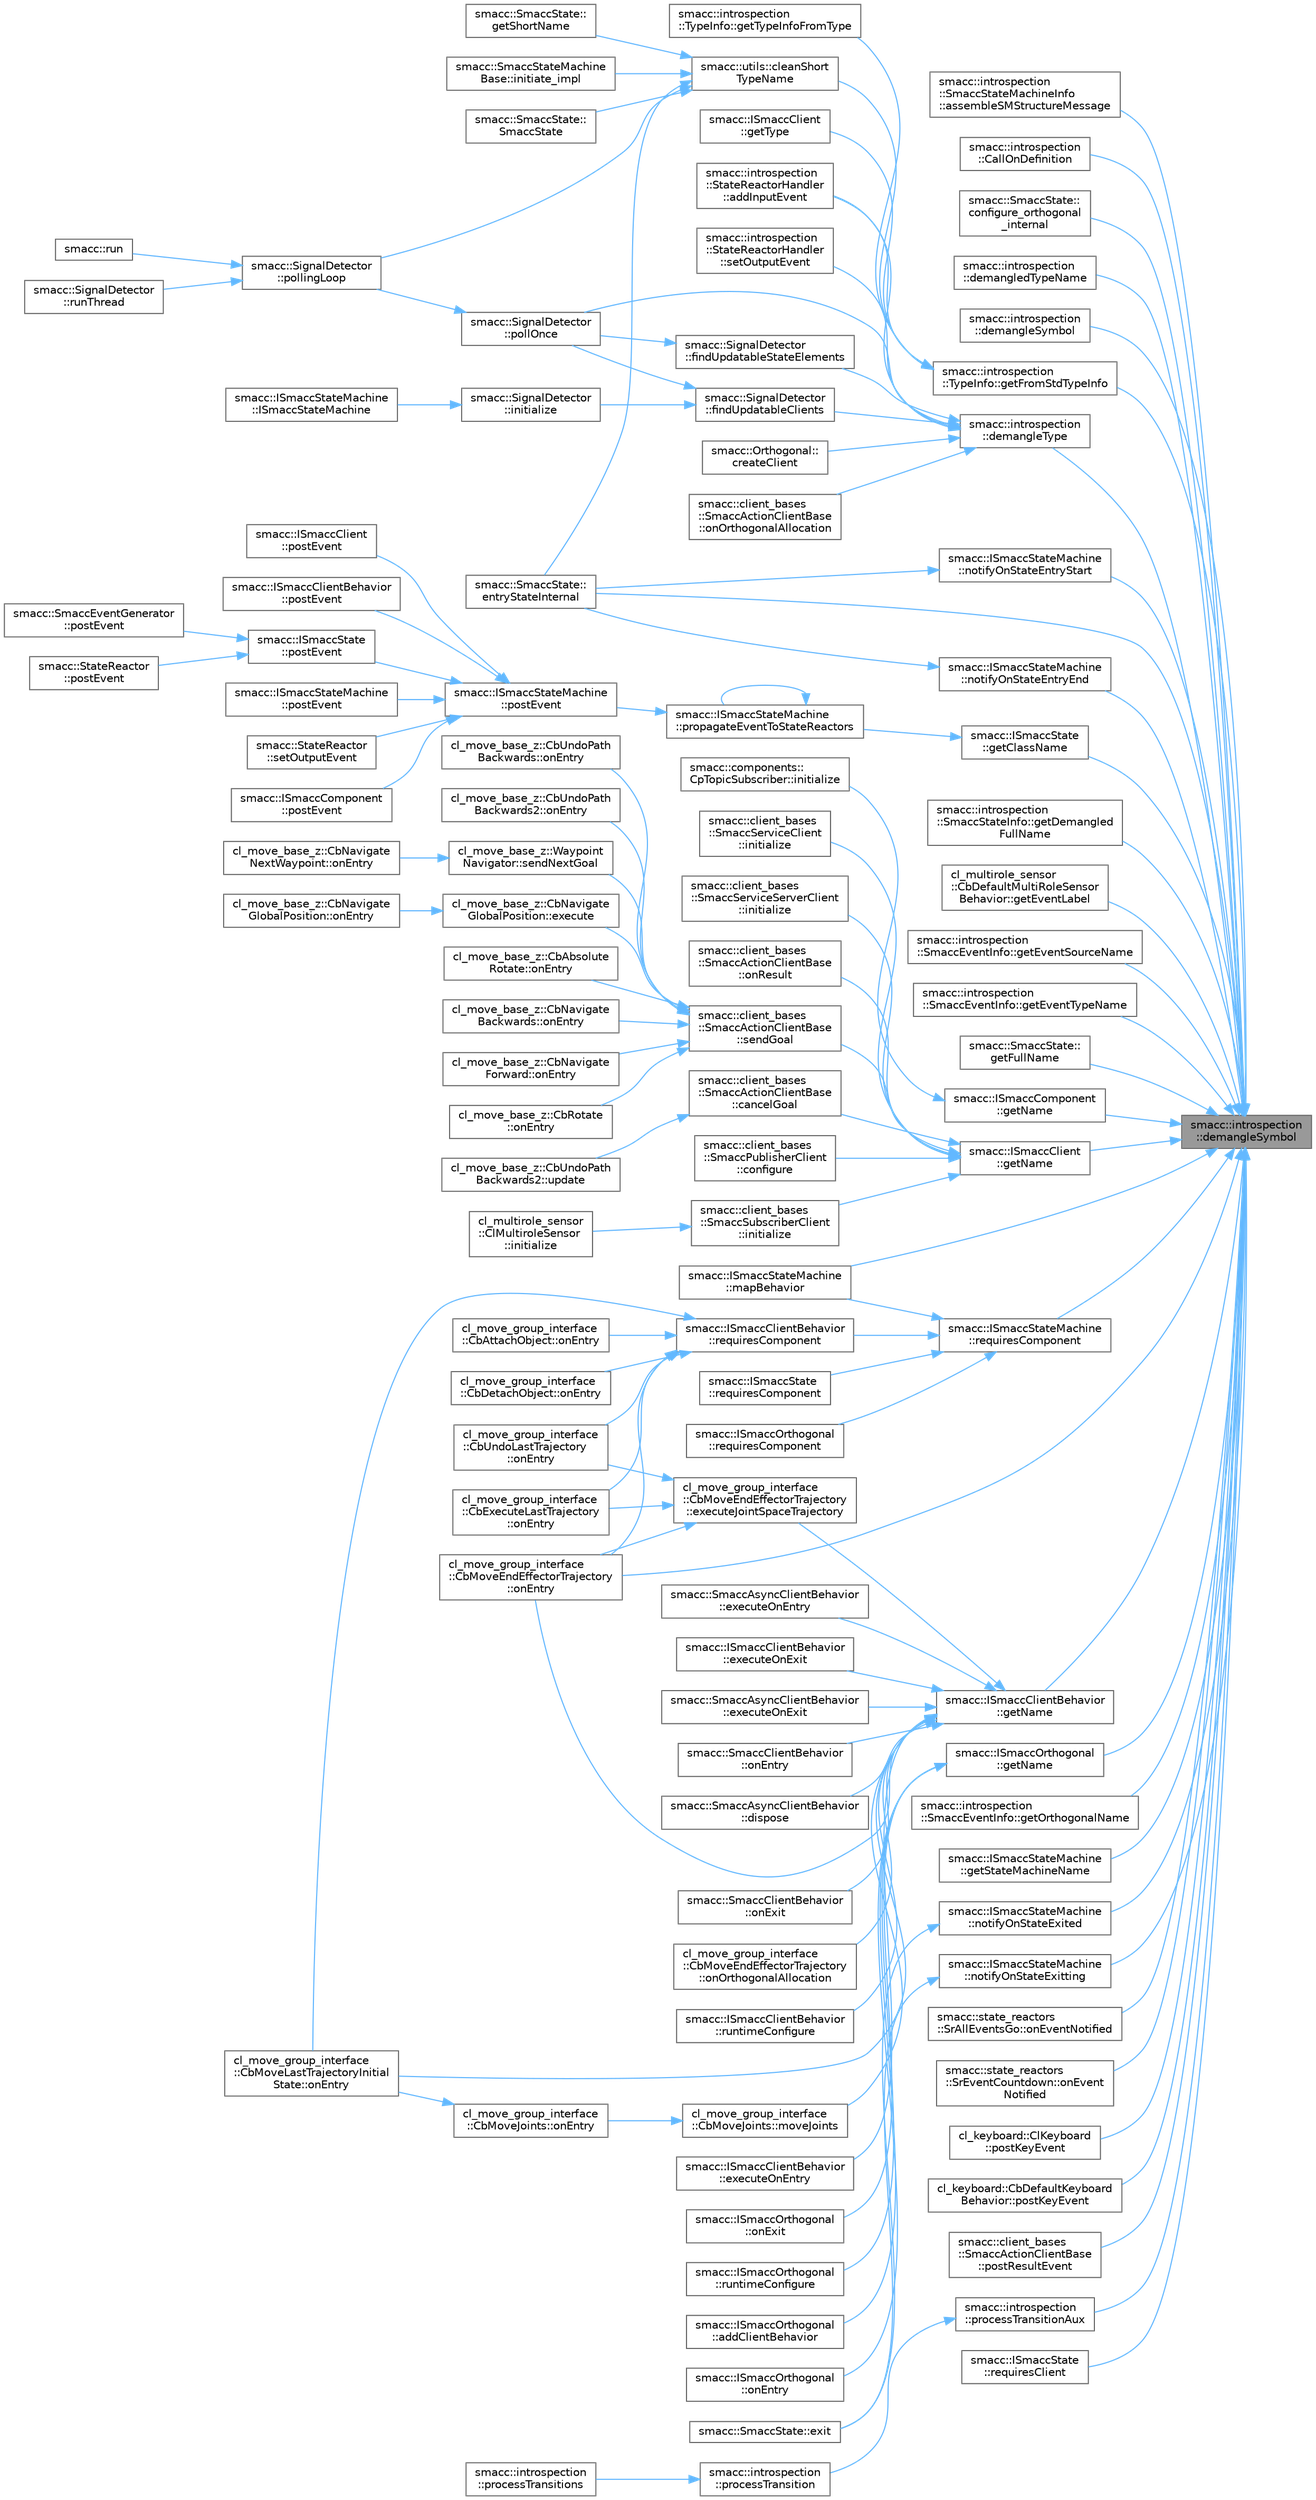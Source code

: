 digraph "smacc::introspection::demangleSymbol"
{
 // LATEX_PDF_SIZE
  bgcolor="transparent";
  edge [fontname=Helvetica,fontsize=10,labelfontname=Helvetica,labelfontsize=10];
  node [fontname=Helvetica,fontsize=10,shape=box,height=0.2,width=0.4];
  rankdir="RL";
  Node1 [label="smacc::introspection\l::demangleSymbol",height=0.2,width=0.4,color="gray40", fillcolor="grey60", style="filled", fontcolor="black",tooltip=" "];
  Node1 -> Node2 [dir="back",color="steelblue1",style="solid"];
  Node2 [label="smacc::introspection\l::SmaccStateMachineInfo\l::assembleSMStructureMessage",height=0.2,width=0.4,color="grey40", fillcolor="white", style="filled",URL="$classsmacc_1_1introspection_1_1SmaccStateMachineInfo.html#a6758065a8d1faaa7c3688cf0dffe9334",tooltip=" "];
  Node1 -> Node3 [dir="back",color="steelblue1",style="solid"];
  Node3 [label="smacc::introspection\l::CallOnDefinition",height=0.2,width=0.4,color="grey40", fillcolor="white", style="filled",URL="$namespacesmacc_1_1introspection.html#a2e0429a906360e0f0313d7ed55e02d23",tooltip=" "];
  Node1 -> Node4 [dir="back",color="steelblue1",style="solid"];
  Node4 [label="smacc::SmaccState::\lconfigure_orthogonal\l_internal",height=0.2,width=0.4,color="grey40", fillcolor="white", style="filled",URL="$classsmacc_1_1SmaccState.html#a1656e6a5fd9ec036267a740a00260bf3",tooltip=" "];
  Node1 -> Node5 [dir="back",color="steelblue1",style="solid"];
  Node5 [label="smacc::introspection\l::demangledTypeName",height=0.2,width=0.4,color="grey40", fillcolor="white", style="filled",URL="$namespacesmacc_1_1introspection.html#af1b3277706c3299b589c3fa801169286",tooltip=" "];
  Node1 -> Node6 [dir="back",color="steelblue1",style="solid"];
  Node6 [label="smacc::introspection\l::demangleSymbol",height=0.2,width=0.4,color="grey40", fillcolor="white", style="filled",URL="$namespacesmacc_1_1introspection.html#a2f495108db3e57604d8d3ff5ef030302",tooltip=" "];
  Node1 -> Node7 [dir="back",color="steelblue1",style="solid"];
  Node7 [label="smacc::introspection\l::demangleType",height=0.2,width=0.4,color="grey40", fillcolor="white", style="filled",URL="$namespacesmacc_1_1introspection.html#a670e39ccea29952859df4e2d0e45077b",tooltip=" "];
  Node7 -> Node8 [dir="back",color="steelblue1",style="solid"];
  Node8 [label="smacc::introspection\l::StateReactorHandler\l::addInputEvent",height=0.2,width=0.4,color="grey40", fillcolor="white", style="filled",URL="$classsmacc_1_1introspection_1_1StateReactorHandler.html#aef392b9521dc4484ef84082844cd3538",tooltip=" "];
  Node7 -> Node9 [dir="back",color="steelblue1",style="solid"];
  Node9 [label="smacc::Orthogonal::\lcreateClient",height=0.2,width=0.4,color="grey40", fillcolor="white", style="filled",URL="$classsmacc_1_1Orthogonal.html#afda12e614a3b6e918a3d2ebc901f9321",tooltip=" "];
  Node7 -> Node10 [dir="back",color="steelblue1",style="solid"];
  Node10 [label="smacc::SignalDetector\l::findUpdatableClients",height=0.2,width=0.4,color="grey40", fillcolor="white", style="filled",URL="$classsmacc_1_1SignalDetector.html#a47ec2df560e2e33758ce3975bece9385",tooltip=" "];
  Node10 -> Node11 [dir="back",color="steelblue1",style="solid"];
  Node11 [label="smacc::SignalDetector\l::initialize",height=0.2,width=0.4,color="grey40", fillcolor="white", style="filled",URL="$classsmacc_1_1SignalDetector.html#a91ab3cd92d8095cdaf8610b50731f04b",tooltip=" "];
  Node11 -> Node12 [dir="back",color="steelblue1",style="solid"];
  Node12 [label="smacc::ISmaccStateMachine\l::ISmaccStateMachine",height=0.2,width=0.4,color="grey40", fillcolor="white", style="filled",URL="$classsmacc_1_1ISmaccStateMachine.html#a497c2185584adbec3298d4000277b75e",tooltip=" "];
  Node10 -> Node13 [dir="back",color="steelblue1",style="solid"];
  Node13 [label="smacc::SignalDetector\l::pollOnce",height=0.2,width=0.4,color="grey40", fillcolor="white", style="filled",URL="$classsmacc_1_1SignalDetector.html#a9a116479e23259f3a5d5d4a47278afd5",tooltip=" "];
  Node13 -> Node14 [dir="back",color="steelblue1",style="solid"];
  Node14 [label="smacc::SignalDetector\l::pollingLoop",height=0.2,width=0.4,color="grey40", fillcolor="white", style="filled",URL="$classsmacc_1_1SignalDetector.html#a2665e66cdae9f6533c64bbcecf3fa199",tooltip=" "];
  Node14 -> Node15 [dir="back",color="steelblue1",style="solid"];
  Node15 [label="smacc::run",height=0.2,width=0.4,color="grey40", fillcolor="white", style="filled",URL="$namespacesmacc.html#abb2d82c007c5d3b0d857d2f3c3771edd",tooltip=" "];
  Node14 -> Node16 [dir="back",color="steelblue1",style="solid"];
  Node16 [label="smacc::SignalDetector\l::runThread",height=0.2,width=0.4,color="grey40", fillcolor="white", style="filled",URL="$classsmacc_1_1SignalDetector.html#a48b3fee853ddcb25732408b22ecfcf39",tooltip=" "];
  Node7 -> Node17 [dir="back",color="steelblue1",style="solid"];
  Node17 [label="smacc::SignalDetector\l::findUpdatableStateElements",height=0.2,width=0.4,color="grey40", fillcolor="white", style="filled",URL="$classsmacc_1_1SignalDetector.html#a443234ebdf8cedd45cde725e64639dfe",tooltip=" "];
  Node17 -> Node13 [dir="back",color="steelblue1",style="solid"];
  Node7 -> Node18 [dir="back",color="steelblue1",style="solid"];
  Node18 [label="smacc::client_bases\l::SmaccActionClientBase\l::onOrthogonalAllocation",height=0.2,width=0.4,color="grey40", fillcolor="white", style="filled",URL="$classsmacc_1_1client__bases_1_1SmaccActionClientBase.html#a925a611bc8035a0f70248c6ab11f4221",tooltip=" "];
  Node7 -> Node13 [dir="back",color="steelblue1",style="solid"];
  Node7 -> Node19 [dir="back",color="steelblue1",style="solid"];
  Node19 [label="smacc::introspection\l::StateReactorHandler\l::setOutputEvent",height=0.2,width=0.4,color="grey40", fillcolor="white", style="filled",URL="$classsmacc_1_1introspection_1_1StateReactorHandler.html#a19af3db16879ed02048f08d9221d361a",tooltip=" "];
  Node1 -> Node20 [dir="back",color="steelblue1",style="solid"];
  Node20 [label="smacc::SmaccState::\lentryStateInternal",height=0.2,width=0.4,color="grey40", fillcolor="white", style="filled",URL="$classsmacc_1_1SmaccState.html#a084b95d0cb856d048fdb5ce81400eec7",tooltip=" "];
  Node1 -> Node21 [dir="back",color="steelblue1",style="solid"];
  Node21 [label="smacc::ISmaccState\l::getClassName",height=0.2,width=0.4,color="grey40", fillcolor="white", style="filled",URL="$classsmacc_1_1ISmaccState.html#a5bf0b49d5ea6b9e8f45c26fa155b2664",tooltip=" "];
  Node21 -> Node22 [dir="back",color="steelblue1",style="solid"];
  Node22 [label="smacc::ISmaccStateMachine\l::propagateEventToStateReactors",height=0.2,width=0.4,color="grey40", fillcolor="white", style="filled",URL="$classsmacc_1_1ISmaccStateMachine.html#a3d369c7cff22632ca85a8656000ba19c",tooltip=" "];
  Node22 -> Node23 [dir="back",color="steelblue1",style="solid"];
  Node23 [label="smacc::ISmaccStateMachine\l::postEvent",height=0.2,width=0.4,color="grey40", fillcolor="white", style="filled",URL="$classsmacc_1_1ISmaccStateMachine.html#afcb6a216441aeaea2cba4e1ab12c366b",tooltip=" "];
  Node23 -> Node24 [dir="back",color="steelblue1",style="solid"];
  Node24 [label="smacc::ISmaccComponent\l::postEvent",height=0.2,width=0.4,color="grey40", fillcolor="white", style="filled",URL="$classsmacc_1_1ISmaccComponent.html#a687dead5b87a3b9781b9bf6ab0b7afa5",tooltip=" "];
  Node23 -> Node25 [dir="back",color="steelblue1",style="solid"];
  Node25 [label="smacc::ISmaccClient\l::postEvent",height=0.2,width=0.4,color="grey40", fillcolor="white", style="filled",URL="$classsmacc_1_1ISmaccClient.html#a46cbc0d695214efe40d29247323bfc80",tooltip=" "];
  Node23 -> Node26 [dir="back",color="steelblue1",style="solid"];
  Node26 [label="smacc::ISmaccClientBehavior\l::postEvent",height=0.2,width=0.4,color="grey40", fillcolor="white", style="filled",URL="$classsmacc_1_1ISmaccClientBehavior.html#af8c7fc75e85d717ecee0dcd254f71681",tooltip=" "];
  Node23 -> Node27 [dir="back",color="steelblue1",style="solid"];
  Node27 [label="smacc::ISmaccState\l::postEvent",height=0.2,width=0.4,color="grey40", fillcolor="white", style="filled",URL="$classsmacc_1_1ISmaccState.html#acef404ab3766ddf2892e8dad14a4a7cf",tooltip=" "];
  Node27 -> Node28 [dir="back",color="steelblue1",style="solid"];
  Node28 [label="smacc::SmaccEventGenerator\l::postEvent",height=0.2,width=0.4,color="grey40", fillcolor="white", style="filled",URL="$classsmacc_1_1SmaccEventGenerator.html#a0bc8c90df39c07d36f74e3dd60ad5c8d",tooltip=" "];
  Node27 -> Node29 [dir="back",color="steelblue1",style="solid"];
  Node29 [label="smacc::StateReactor\l::postEvent",height=0.2,width=0.4,color="grey40", fillcolor="white", style="filled",URL="$classsmacc_1_1StateReactor.html#a06303bdf908d04d5a6eb5f63131e68bd",tooltip=" "];
  Node23 -> Node30 [dir="back",color="steelblue1",style="solid"];
  Node30 [label="smacc::ISmaccStateMachine\l::postEvent",height=0.2,width=0.4,color="grey40", fillcolor="white", style="filled",URL="$classsmacc_1_1ISmaccStateMachine.html#a7a68162b2cadb10e51ab0d28d7aed307",tooltip=" "];
  Node23 -> Node31 [dir="back",color="steelblue1",style="solid"];
  Node31 [label="smacc::StateReactor\l::setOutputEvent",height=0.2,width=0.4,color="grey40", fillcolor="white", style="filled",URL="$classsmacc_1_1StateReactor.html#ae9d0dd0c8cdcc57f8881f0962040c8ed",tooltip=" "];
  Node22 -> Node22 [dir="back",color="steelblue1",style="solid"];
  Node1 -> Node32 [dir="back",color="steelblue1",style="solid"];
  Node32 [label="smacc::introspection\l::SmaccStateInfo::getDemangled\lFullName",height=0.2,width=0.4,color="grey40", fillcolor="white", style="filled",URL="$classsmacc_1_1introspection_1_1SmaccStateInfo.html#a76899507f734e549df07363ba910e94d",tooltip=" "];
  Node1 -> Node33 [dir="back",color="steelblue1",style="solid"];
  Node33 [label="cl_multirole_sensor\l::CbDefaultMultiRoleSensor\lBehavior::getEventLabel",height=0.2,width=0.4,color="grey40", fillcolor="white", style="filled",URL="$classcl__multirole__sensor_1_1CbDefaultMultiRoleSensorBehavior.html#aced8a722660f2ecd7bad11a9dde31aa8",tooltip=" "];
  Node1 -> Node34 [dir="back",color="steelblue1",style="solid"];
  Node34 [label="smacc::introspection\l::SmaccEventInfo::getEventSourceName",height=0.2,width=0.4,color="grey40", fillcolor="white", style="filled",URL="$structsmacc_1_1introspection_1_1SmaccEventInfo.html#af9e90a557f8f62069a17234f79bcefa0",tooltip=" "];
  Node1 -> Node35 [dir="back",color="steelblue1",style="solid"];
  Node35 [label="smacc::introspection\l::SmaccEventInfo::getEventTypeName",height=0.2,width=0.4,color="grey40", fillcolor="white", style="filled",URL="$structsmacc_1_1introspection_1_1SmaccEventInfo.html#ae0ed6a9506dbe526269a0bd956a71044",tooltip=" "];
  Node1 -> Node36 [dir="back",color="steelblue1",style="solid"];
  Node36 [label="smacc::introspection\l::TypeInfo::getFromStdTypeInfo",height=0.2,width=0.4,color="grey40", fillcolor="white", style="filled",URL="$classsmacc_1_1introspection_1_1TypeInfo.html#ada1e604cd8bf968a5f816fbace4af881",tooltip=" "];
  Node36 -> Node8 [dir="back",color="steelblue1",style="solid"];
  Node36 -> Node37 [dir="back",color="steelblue1",style="solid"];
  Node37 [label="smacc::utils::cleanShort\lTypeName",height=0.2,width=0.4,color="grey40", fillcolor="white", style="filled",URL="$namespacesmacc_1_1utils.html#aacd1975bb7cd9bec4b50e111a2ae7edb",tooltip=" "];
  Node37 -> Node20 [dir="back",color="steelblue1",style="solid"];
  Node37 -> Node38 [dir="back",color="steelblue1",style="solid"];
  Node38 [label="smacc::SmaccState::\lgetShortName",height=0.2,width=0.4,color="grey40", fillcolor="white", style="filled",URL="$classsmacc_1_1SmaccState.html#a4db028a85244653e48957d2b3371413d",tooltip=" "];
  Node37 -> Node39 [dir="back",color="steelblue1",style="solid"];
  Node39 [label="smacc::SmaccStateMachine\lBase::initiate_impl",height=0.2,width=0.4,color="grey40", fillcolor="white", style="filled",URL="$structsmacc_1_1SmaccStateMachineBase.html#a2dc1cd9a25b80f00602f1faab9b01e7b",tooltip=" "];
  Node37 -> Node14 [dir="back",color="steelblue1",style="solid"];
  Node37 -> Node40 [dir="back",color="steelblue1",style="solid"];
  Node40 [label="smacc::SmaccState::\lSmaccState",height=0.2,width=0.4,color="grey40", fillcolor="white", style="filled",URL="$classsmacc_1_1SmaccState.html#adc225018fe91da47e6e9f1d20150b26a",tooltip=" "];
  Node36 -> Node41 [dir="back",color="steelblue1",style="solid"];
  Node41 [label="smacc::ISmaccClient\l::getType",height=0.2,width=0.4,color="grey40", fillcolor="white", style="filled",URL="$classsmacc_1_1ISmaccClient.html#ae7faf4e40510c73810e6b0ef9fec8f33",tooltip=" "];
  Node36 -> Node42 [dir="back",color="steelblue1",style="solid"];
  Node42 [label="smacc::introspection\l::TypeInfo::getTypeInfoFromType",height=0.2,width=0.4,color="grey40", fillcolor="white", style="filled",URL="$classsmacc_1_1introspection_1_1TypeInfo.html#a8716ca6ac890b4582986d9fe4f5962ad",tooltip=" "];
  Node1 -> Node43 [dir="back",color="steelblue1",style="solid"];
  Node43 [label="smacc::SmaccState::\lgetFullName",height=0.2,width=0.4,color="grey40", fillcolor="white", style="filled",URL="$classsmacc_1_1SmaccState.html#a897dbdfe52a8b944d4bf1844ddcc3aa5",tooltip=" "];
  Node1 -> Node44 [dir="back",color="steelblue1",style="solid"];
  Node44 [label="smacc::ISmaccComponent\l::getName",height=0.2,width=0.4,color="grey40", fillcolor="white", style="filled",URL="$classsmacc_1_1ISmaccComponent.html#a8bfa94b1b1c616d55837ebba1b426c6e",tooltip=" "];
  Node44 -> Node45 [dir="back",color="steelblue1",style="solid"];
  Node45 [label="smacc::components::\lCpTopicSubscriber::initialize",height=0.2,width=0.4,color="grey40", fillcolor="white", style="filled",URL="$classsmacc_1_1components_1_1CpTopicSubscriber.html#a12a86f96d939cfa509181865d6ec85e9",tooltip=" "];
  Node1 -> Node46 [dir="back",color="steelblue1",style="solid"];
  Node46 [label="smacc::ISmaccClient\l::getName",height=0.2,width=0.4,color="grey40", fillcolor="white", style="filled",URL="$classsmacc_1_1ISmaccClient.html#a8c3ce19f182e71909c5dc6263d25be69",tooltip=" "];
  Node46 -> Node47 [dir="back",color="steelblue1",style="solid"];
  Node47 [label="smacc::client_bases\l::SmaccActionClientBase\l::cancelGoal",height=0.2,width=0.4,color="grey40", fillcolor="white", style="filled",URL="$classsmacc_1_1client__bases_1_1SmaccActionClientBase.html#aedeaf9704b73bf05b5522f7250416c9a",tooltip=" "];
  Node47 -> Node48 [dir="back",color="steelblue1",style="solid"];
  Node48 [label="cl_move_base_z::CbUndoPath\lBackwards2::update",height=0.2,width=0.4,color="grey40", fillcolor="white", style="filled",URL="$classcl__move__base__z_1_1CbUndoPathBackwards2.html#a62f0d53fc341ca6d241637cc0e4b2e30",tooltip=" "];
  Node46 -> Node49 [dir="back",color="steelblue1",style="solid"];
  Node49 [label="smacc::client_bases\l::SmaccPublisherClient\l::configure",height=0.2,width=0.4,color="grey40", fillcolor="white", style="filled",URL="$classsmacc_1_1client__bases_1_1SmaccPublisherClient.html#ade7a2549ada725b8342633137eb6ad53",tooltip=" "];
  Node46 -> Node50 [dir="back",color="steelblue1",style="solid"];
  Node50 [label="smacc::client_bases\l::SmaccSubscriberClient\l::initialize",height=0.2,width=0.4,color="grey40", fillcolor="white", style="filled",URL="$classsmacc_1_1client__bases_1_1SmaccSubscriberClient.html#af188f0f5e89de26a07e1f964cdd23a70",tooltip=" "];
  Node50 -> Node51 [dir="back",color="steelblue1",style="solid"];
  Node51 [label="cl_multirole_sensor\l::ClMultiroleSensor\l::initialize",height=0.2,width=0.4,color="grey40", fillcolor="white", style="filled",URL="$classcl__multirole__sensor_1_1ClMultiroleSensor.html#a3847e19f925f65dd034964eb2d0b3594",tooltip=" "];
  Node46 -> Node52 [dir="back",color="steelblue1",style="solid"];
  Node52 [label="smacc::client_bases\l::SmaccServiceClient\l::initialize",height=0.2,width=0.4,color="grey40", fillcolor="white", style="filled",URL="$classsmacc_1_1client__bases_1_1SmaccServiceClient.html#aa51b80828e4ab19627210440ae15b6f3",tooltip=" "];
  Node46 -> Node53 [dir="back",color="steelblue1",style="solid"];
  Node53 [label="smacc::client_bases\l::SmaccServiceServerClient\l::initialize",height=0.2,width=0.4,color="grey40", fillcolor="white", style="filled",URL="$classsmacc_1_1client__bases_1_1SmaccServiceServerClient.html#ab05e6e4f2125dde4aa9eaa1f6be536fa",tooltip=" "];
  Node46 -> Node54 [dir="back",color="steelblue1",style="solid"];
  Node54 [label="smacc::client_bases\l::SmaccActionClientBase\l::onResult",height=0.2,width=0.4,color="grey40", fillcolor="white", style="filled",URL="$classsmacc_1_1client__bases_1_1SmaccActionClientBase.html#a39b897cf72ee070e4172cf76cdd53d5e",tooltip=" "];
  Node46 -> Node55 [dir="back",color="steelblue1",style="solid"];
  Node55 [label="smacc::client_bases\l::SmaccActionClientBase\l::sendGoal",height=0.2,width=0.4,color="grey40", fillcolor="white", style="filled",URL="$classsmacc_1_1client__bases_1_1SmaccActionClientBase.html#a9c47a5094ac8afb01680307fe5eca922",tooltip=" "];
  Node55 -> Node56 [dir="back",color="steelblue1",style="solid"];
  Node56 [label="cl_move_base_z::CbNavigate\lGlobalPosition::execute",height=0.2,width=0.4,color="grey40", fillcolor="white", style="filled",URL="$classcl__move__base__z_1_1CbNavigateGlobalPosition.html#a0b8525ea9e4388b27cb1f9b1e06a3b63",tooltip=" "];
  Node56 -> Node57 [dir="back",color="steelblue1",style="solid"];
  Node57 [label="cl_move_base_z::CbNavigate\lGlobalPosition::onEntry",height=0.2,width=0.4,color="grey40", fillcolor="white", style="filled",URL="$classcl__move__base__z_1_1CbNavigateGlobalPosition.html#a66d8b0555ef2945bc108dcd5171be292",tooltip=" "];
  Node55 -> Node58 [dir="back",color="steelblue1",style="solid"];
  Node58 [label="cl_move_base_z::CbAbsolute\lRotate::onEntry",height=0.2,width=0.4,color="grey40", fillcolor="white", style="filled",URL="$classcl__move__base__z_1_1CbAbsoluteRotate.html#a10418ea360809fa649d295716b152b2b",tooltip=" "];
  Node55 -> Node59 [dir="back",color="steelblue1",style="solid"];
  Node59 [label="cl_move_base_z::CbNavigate\lBackwards::onEntry",height=0.2,width=0.4,color="grey40", fillcolor="white", style="filled",URL="$classcl__move__base__z_1_1CbNavigateBackwards.html#a545a5282f0ef6b0080b46002d6037567",tooltip=" "];
  Node55 -> Node60 [dir="back",color="steelblue1",style="solid"];
  Node60 [label="cl_move_base_z::CbNavigate\lForward::onEntry",height=0.2,width=0.4,color="grey40", fillcolor="white", style="filled",URL="$classcl__move__base__z_1_1CbNavigateForward.html#af9a2e49071de287922c3f5963a079b95",tooltip=" "];
  Node55 -> Node61 [dir="back",color="steelblue1",style="solid"];
  Node61 [label="cl_move_base_z::CbRotate\l::onEntry",height=0.2,width=0.4,color="grey40", fillcolor="white", style="filled",URL="$classcl__move__base__z_1_1CbRotate.html#a316ee51ecfd3f10fd1edae0d7d3b26c0",tooltip=" "];
  Node55 -> Node62 [dir="back",color="steelblue1",style="solid"];
  Node62 [label="cl_move_base_z::CbUndoPath\lBackwards::onEntry",height=0.2,width=0.4,color="grey40", fillcolor="white", style="filled",URL="$classcl__move__base__z_1_1CbUndoPathBackwards.html#a32e680530375b62c7053bf173f6b2b1b",tooltip=" "];
  Node55 -> Node63 [dir="back",color="steelblue1",style="solid"];
  Node63 [label="cl_move_base_z::CbUndoPath\lBackwards2::onEntry",height=0.2,width=0.4,color="grey40", fillcolor="white", style="filled",URL="$classcl__move__base__z_1_1CbUndoPathBackwards2.html#a1b96187df9be6ce0fbdb5511147685d3",tooltip=" "];
  Node55 -> Node64 [dir="back",color="steelblue1",style="solid"];
  Node64 [label="cl_move_base_z::Waypoint\lNavigator::sendNextGoal",height=0.2,width=0.4,color="grey40", fillcolor="white", style="filled",URL="$classcl__move__base__z_1_1WaypointNavigator.html#a1e0a8ff536d2d01a01063fd903029347",tooltip=" "];
  Node64 -> Node65 [dir="back",color="steelblue1",style="solid"];
  Node65 [label="cl_move_base_z::CbNavigate\lNextWaypoint::onEntry",height=0.2,width=0.4,color="grey40", fillcolor="white", style="filled",URL="$classcl__move__base__z_1_1CbNavigateNextWaypoint.html#a04913ef24344363669c1916b5df28493",tooltip=" "];
  Node1 -> Node66 [dir="back",color="steelblue1",style="solid"];
  Node66 [label="smacc::ISmaccClientBehavior\l::getName",height=0.2,width=0.4,color="grey40", fillcolor="white", style="filled",URL="$classsmacc_1_1ISmaccClientBehavior.html#a18e4bec9460b010f2894c0f7e7064a34",tooltip=" "];
  Node66 -> Node67 [dir="back",color="steelblue1",style="solid"];
  Node67 [label="smacc::SmaccAsyncClientBehavior\l::dispose",height=0.2,width=0.4,color="grey40", fillcolor="white", style="filled",URL="$classsmacc_1_1SmaccAsyncClientBehavior.html#af475cee853947a8d3f513c7fb9789e7a",tooltip=" "];
  Node66 -> Node68 [dir="back",color="steelblue1",style="solid"];
  Node68 [label="cl_move_group_interface\l::CbMoveEndEffectorTrajectory\l::executeJointSpaceTrajectory",height=0.2,width=0.4,color="grey40", fillcolor="white", style="filled",URL="$classcl__move__group__interface_1_1CbMoveEndEffectorTrajectory.html#a3a75fa185c62591e1869427650338a32",tooltip=" "];
  Node68 -> Node69 [dir="back",color="steelblue1",style="solid"];
  Node69 [label="cl_move_group_interface\l::CbExecuteLastTrajectory\l::onEntry",height=0.2,width=0.4,color="grey40", fillcolor="white", style="filled",URL="$classcl__move__group__interface_1_1CbExecuteLastTrajectory.html#ac78713663c39635ca5ac9a749503e800",tooltip=" "];
  Node68 -> Node70 [dir="back",color="steelblue1",style="solid"];
  Node70 [label="cl_move_group_interface\l::CbMoveEndEffectorTrajectory\l::onEntry",height=0.2,width=0.4,color="grey40", fillcolor="white", style="filled",URL="$classcl__move__group__interface_1_1CbMoveEndEffectorTrajectory.html#aaedd074fd178c6390a4a3f1ccff23ad3",tooltip=" "];
  Node68 -> Node71 [dir="back",color="steelblue1",style="solid"];
  Node71 [label="cl_move_group_interface\l::CbUndoLastTrajectory\l::onEntry",height=0.2,width=0.4,color="grey40", fillcolor="white", style="filled",URL="$classcl__move__group__interface_1_1CbUndoLastTrajectory.html#a3c55fa93ff65d8eccb8cc14a420cb7b2",tooltip=" "];
  Node66 -> Node72 [dir="back",color="steelblue1",style="solid"];
  Node72 [label="smacc::ISmaccClientBehavior\l::executeOnEntry",height=0.2,width=0.4,color="grey40", fillcolor="white", style="filled",URL="$classsmacc_1_1ISmaccClientBehavior.html#a90b7032f7520f9e7e805835e6ed9d43e",tooltip=" "];
  Node66 -> Node73 [dir="back",color="steelblue1",style="solid"];
  Node73 [label="smacc::SmaccAsyncClientBehavior\l::executeOnEntry",height=0.2,width=0.4,color="grey40", fillcolor="white", style="filled",URL="$classsmacc_1_1SmaccAsyncClientBehavior.html#ab8ca63d40d61554263466fe4c0b5cbd1",tooltip=" "];
  Node66 -> Node74 [dir="back",color="steelblue1",style="solid"];
  Node74 [label="smacc::ISmaccClientBehavior\l::executeOnExit",height=0.2,width=0.4,color="grey40", fillcolor="white", style="filled",URL="$classsmacc_1_1ISmaccClientBehavior.html#ac88fbad78c928b4bca6d18659ddfd8c0",tooltip=" "];
  Node66 -> Node75 [dir="back",color="steelblue1",style="solid"];
  Node75 [label="smacc::SmaccAsyncClientBehavior\l::executeOnExit",height=0.2,width=0.4,color="grey40", fillcolor="white", style="filled",URL="$classsmacc_1_1SmaccAsyncClientBehavior.html#a3d982d370df4f133ad37c0b2370e9b82",tooltip=" "];
  Node66 -> Node76 [dir="back",color="steelblue1",style="solid"];
  Node76 [label="cl_move_group_interface\l::CbMoveJoints::moveJoints",height=0.2,width=0.4,color="grey40", fillcolor="white", style="filled",URL="$classcl__move__group__interface_1_1CbMoveJoints.html#ad91d243eb8a818e240d85e5a7fdea68d",tooltip=" "];
  Node76 -> Node77 [dir="back",color="steelblue1",style="solid"];
  Node77 [label="cl_move_group_interface\l::CbMoveJoints::onEntry",height=0.2,width=0.4,color="grey40", fillcolor="white", style="filled",URL="$classcl__move__group__interface_1_1CbMoveJoints.html#a23e4181af695aed9fa6bb4ae3f17fd76",tooltip=" "];
  Node77 -> Node78 [dir="back",color="steelblue1",style="solid"];
  Node78 [label="cl_move_group_interface\l::CbMoveLastTrajectoryInitial\lState::onEntry",height=0.2,width=0.4,color="grey40", fillcolor="white", style="filled",URL="$classcl__move__group__interface_1_1CbMoveLastTrajectoryInitialState.html#ad51f4883ea1f7442875cda06c3d474c3",tooltip=" "];
  Node66 -> Node79 [dir="back",color="steelblue1",style="solid"];
  Node79 [label="smacc::SmaccClientBehavior\l::onEntry",height=0.2,width=0.4,color="grey40", fillcolor="white", style="filled",URL="$classsmacc_1_1SmaccClientBehavior.html#ad5d3e1f1697c3cfe66c94cadba948493",tooltip=" "];
  Node66 -> Node70 [dir="back",color="steelblue1",style="solid"];
  Node66 -> Node78 [dir="back",color="steelblue1",style="solid"];
  Node66 -> Node80 [dir="back",color="steelblue1",style="solid"];
  Node80 [label="smacc::SmaccClientBehavior\l::onExit",height=0.2,width=0.4,color="grey40", fillcolor="white", style="filled",URL="$classsmacc_1_1SmaccClientBehavior.html#a7e4fb6ce81ff96dc172425852d69c0c5",tooltip=" "];
  Node66 -> Node81 [dir="back",color="steelblue1",style="solid"];
  Node81 [label="cl_move_group_interface\l::CbMoveEndEffectorTrajectory\l::onOrthogonalAllocation",height=0.2,width=0.4,color="grey40", fillcolor="white", style="filled",URL="$classcl__move__group__interface_1_1CbMoveEndEffectorTrajectory.html#aae4797fba54cb3bf371cc67d26a82186",tooltip=" "];
  Node66 -> Node82 [dir="back",color="steelblue1",style="solid"];
  Node82 [label="smacc::ISmaccClientBehavior\l::runtimeConfigure",height=0.2,width=0.4,color="grey40", fillcolor="white", style="filled",URL="$classsmacc_1_1ISmaccClientBehavior.html#a1078de57f291301cc2829c3548fa5ea5",tooltip=" "];
  Node1 -> Node83 [dir="back",color="steelblue1",style="solid"];
  Node83 [label="smacc::ISmaccOrthogonal\l::getName",height=0.2,width=0.4,color="grey40", fillcolor="white", style="filled",URL="$classsmacc_1_1ISmaccOrthogonal.html#a45a444be97410cb061f8b9d5d77ee9b7",tooltip=" "];
  Node83 -> Node84 [dir="back",color="steelblue1",style="solid"];
  Node84 [label="smacc::ISmaccOrthogonal\l::addClientBehavior",height=0.2,width=0.4,color="grey40", fillcolor="white", style="filled",URL="$classsmacc_1_1ISmaccOrthogonal.html#abd9c9e88ff8d5c87a496c4ffa427c423",tooltip=" "];
  Node83 -> Node85 [dir="back",color="steelblue1",style="solid"];
  Node85 [label="smacc::ISmaccOrthogonal\l::onEntry",height=0.2,width=0.4,color="grey40", fillcolor="white", style="filled",URL="$classsmacc_1_1ISmaccOrthogonal.html#a35f4d2955445dc1a4b2dafbca2f0bd16",tooltip=" "];
  Node83 -> Node86 [dir="back",color="steelblue1",style="solid"];
  Node86 [label="smacc::ISmaccOrthogonal\l::onExit",height=0.2,width=0.4,color="grey40", fillcolor="white", style="filled",URL="$classsmacc_1_1ISmaccOrthogonal.html#af7c30055b3cef6f65a83ae412ab34143",tooltip=" "];
  Node83 -> Node87 [dir="back",color="steelblue1",style="solid"];
  Node87 [label="smacc::ISmaccOrthogonal\l::runtimeConfigure",height=0.2,width=0.4,color="grey40", fillcolor="white", style="filled",URL="$classsmacc_1_1ISmaccOrthogonal.html#a47ae4af0f05ea31cc98b4e1d792d1126",tooltip=" "];
  Node1 -> Node88 [dir="back",color="steelblue1",style="solid"];
  Node88 [label="smacc::introspection\l::SmaccEventInfo::getOrthogonalName",height=0.2,width=0.4,color="grey40", fillcolor="white", style="filled",URL="$structsmacc_1_1introspection_1_1SmaccEventInfo.html#a7a507eea65876ba22033300f316cae89",tooltip=" "];
  Node1 -> Node89 [dir="back",color="steelblue1",style="solid"];
  Node89 [label="smacc::ISmaccStateMachine\l::getStateMachineName",height=0.2,width=0.4,color="grey40", fillcolor="white", style="filled",URL="$classsmacc_1_1ISmaccStateMachine.html#a2d0b1742f17dd77d5df217153e8b5259",tooltip=" "];
  Node1 -> Node90 [dir="back",color="steelblue1",style="solid"];
  Node90 [label="smacc::ISmaccStateMachine\l::mapBehavior",height=0.2,width=0.4,color="grey40", fillcolor="white", style="filled",URL="$classsmacc_1_1ISmaccStateMachine.html#acfb75233b79062cc7769ea751b7f320d",tooltip=" "];
  Node1 -> Node91 [dir="back",color="steelblue1",style="solid"];
  Node91 [label="smacc::ISmaccStateMachine\l::notifyOnStateEntryEnd",height=0.2,width=0.4,color="grey40", fillcolor="white", style="filled",URL="$classsmacc_1_1ISmaccStateMachine.html#a856cf2d25d84659b974cccfbf44aeec9",tooltip=" "];
  Node91 -> Node20 [dir="back",color="steelblue1",style="solid"];
  Node1 -> Node92 [dir="back",color="steelblue1",style="solid"];
  Node92 [label="smacc::ISmaccStateMachine\l::notifyOnStateEntryStart",height=0.2,width=0.4,color="grey40", fillcolor="white", style="filled",URL="$classsmacc_1_1ISmaccStateMachine.html#aeec54e997d715b105ebfeb5caadc4fbf",tooltip=" "];
  Node92 -> Node20 [dir="back",color="steelblue1",style="solid"];
  Node1 -> Node93 [dir="back",color="steelblue1",style="solid"];
  Node93 [label="smacc::ISmaccStateMachine\l::notifyOnStateExited",height=0.2,width=0.4,color="grey40", fillcolor="white", style="filled",URL="$classsmacc_1_1ISmaccStateMachine.html#ac352013a5df0dcce0594f1466b9a6f7b",tooltip=" "];
  Node93 -> Node94 [dir="back",color="steelblue1",style="solid"];
  Node94 [label="smacc::SmaccState::exit",height=0.2,width=0.4,color="grey40", fillcolor="white", style="filled",URL="$classsmacc_1_1SmaccState.html#a34b22a3b1af1796f2bdc1383eeef3a74",tooltip=" "];
  Node1 -> Node95 [dir="back",color="steelblue1",style="solid"];
  Node95 [label="smacc::ISmaccStateMachine\l::notifyOnStateExitting",height=0.2,width=0.4,color="grey40", fillcolor="white", style="filled",URL="$classsmacc_1_1ISmaccStateMachine.html#a707c36f8b02eeed1af624dd36a5a4957",tooltip=" "];
  Node95 -> Node94 [dir="back",color="steelblue1",style="solid"];
  Node1 -> Node70 [dir="back",color="steelblue1",style="solid"];
  Node1 -> Node96 [dir="back",color="steelblue1",style="solid"];
  Node96 [label="smacc::state_reactors\l::SrAllEventsGo::onEventNotified",height=0.2,width=0.4,color="grey40", fillcolor="white", style="filled",URL="$classsmacc_1_1state__reactors_1_1SrAllEventsGo.html#abd72dc79374c34111d24691c459850c2",tooltip=" "];
  Node1 -> Node97 [dir="back",color="steelblue1",style="solid"];
  Node97 [label="smacc::state_reactors\l::SrEventCountdown::onEvent\lNotified",height=0.2,width=0.4,color="grey40", fillcolor="white", style="filled",URL="$classsmacc_1_1state__reactors_1_1SrEventCountdown.html#a6cc15cf6633bd882ac40a87d698b3b6b",tooltip=" "];
  Node1 -> Node98 [dir="back",color="steelblue1",style="solid"];
  Node98 [label="cl_keyboard::ClKeyboard\l::postKeyEvent",height=0.2,width=0.4,color="grey40", fillcolor="white", style="filled",URL="$classcl__keyboard_1_1ClKeyboard.html#ac1311ce9a6a64e590df2e1b088f0e733",tooltip=" "];
  Node1 -> Node99 [dir="back",color="steelblue1",style="solid"];
  Node99 [label="cl_keyboard::CbDefaultKeyboard\lBehavior::postKeyEvent",height=0.2,width=0.4,color="grey40", fillcolor="white", style="filled",URL="$classcl__keyboard_1_1CbDefaultKeyboardBehavior.html#afe6105db2d58fee99754cb4a47835988",tooltip=" "];
  Node1 -> Node100 [dir="back",color="steelblue1",style="solid"];
  Node100 [label="smacc::client_bases\l::SmaccActionClientBase\l::postResultEvent",height=0.2,width=0.4,color="grey40", fillcolor="white", style="filled",URL="$classsmacc_1_1client__bases_1_1SmaccActionClientBase.html#ad84470e029cc996685f44ad0d4062c29",tooltip=" "];
  Node1 -> Node101 [dir="back",color="steelblue1",style="solid"];
  Node101 [label="smacc::introspection\l::processTransitionAux",height=0.2,width=0.4,color="grey40", fillcolor="white", style="filled",URL="$namespacesmacc_1_1introspection.html#a208cd71dc5579090d40b3d3b9efb28a6",tooltip=" "];
  Node101 -> Node102 [dir="back",color="steelblue1",style="solid"];
  Node102 [label="smacc::introspection\l::processTransition",height=0.2,width=0.4,color="grey40", fillcolor="white", style="filled",URL="$namespacesmacc_1_1introspection.html#a91f7cda900e7002c923494db5afce63f",tooltip=" "];
  Node102 -> Node103 [dir="back",color="steelblue1",style="solid"];
  Node103 [label="smacc::introspection\l::processTransitions",height=0.2,width=0.4,color="grey40", fillcolor="white", style="filled",URL="$namespacesmacc_1_1introspection.html#ad8ce7eb57a96ab04858df527c5dce9a0",tooltip=" "];
  Node1 -> Node104 [dir="back",color="steelblue1",style="solid"];
  Node104 [label="smacc::ISmaccState\l::requiresClient",height=0.2,width=0.4,color="grey40", fillcolor="white", style="filled",URL="$classsmacc_1_1ISmaccState.html#a7f95c9f0a6ea2d6f18d1aec0519de4ac",tooltip=" "];
  Node1 -> Node105 [dir="back",color="steelblue1",style="solid"];
  Node105 [label="smacc::ISmaccStateMachine\l::requiresComponent",height=0.2,width=0.4,color="grey40", fillcolor="white", style="filled",URL="$classsmacc_1_1ISmaccStateMachine.html#aa6b25e28f3bce24c4b356dc865a9eb7b",tooltip=" "];
  Node105 -> Node90 [dir="back",color="steelblue1",style="solid"];
  Node105 -> Node106 [dir="back",color="steelblue1",style="solid"];
  Node106 [label="smacc::ISmaccClientBehavior\l::requiresComponent",height=0.2,width=0.4,color="grey40", fillcolor="white", style="filled",URL="$classsmacc_1_1ISmaccClientBehavior.html#a19c6d658c8e809bb93bfdc9b639a3ac3",tooltip=" "];
  Node106 -> Node107 [dir="back",color="steelblue1",style="solid"];
  Node107 [label="cl_move_group_interface\l::CbAttachObject::onEntry",height=0.2,width=0.4,color="grey40", fillcolor="white", style="filled",URL="$classcl__move__group__interface_1_1CbAttachObject.html#a05cd996ea25ee1b2ae74541a5ec56e98",tooltip=" "];
  Node106 -> Node108 [dir="back",color="steelblue1",style="solid"];
  Node108 [label="cl_move_group_interface\l::CbDetachObject::onEntry",height=0.2,width=0.4,color="grey40", fillcolor="white", style="filled",URL="$classcl__move__group__interface_1_1CbDetachObject.html#a04af88f1d9b64c43eb2620ac5bd62c35",tooltip=" "];
  Node106 -> Node69 [dir="back",color="steelblue1",style="solid"];
  Node106 -> Node70 [dir="back",color="steelblue1",style="solid"];
  Node106 -> Node78 [dir="back",color="steelblue1",style="solid"];
  Node106 -> Node71 [dir="back",color="steelblue1",style="solid"];
  Node105 -> Node109 [dir="back",color="steelblue1",style="solid"];
  Node109 [label="smacc::ISmaccOrthogonal\l::requiresComponent",height=0.2,width=0.4,color="grey40", fillcolor="white", style="filled",URL="$classsmacc_1_1ISmaccOrthogonal.html#a3f66cf4680e3026a6789769c8ea1aa83",tooltip=" "];
  Node105 -> Node110 [dir="back",color="steelblue1",style="solid"];
  Node110 [label="smacc::ISmaccState\l::requiresComponent",height=0.2,width=0.4,color="grey40", fillcolor="white", style="filled",URL="$classsmacc_1_1ISmaccState.html#afd5264c36403d22e124eea89a0122e59",tooltip=" "];
}
